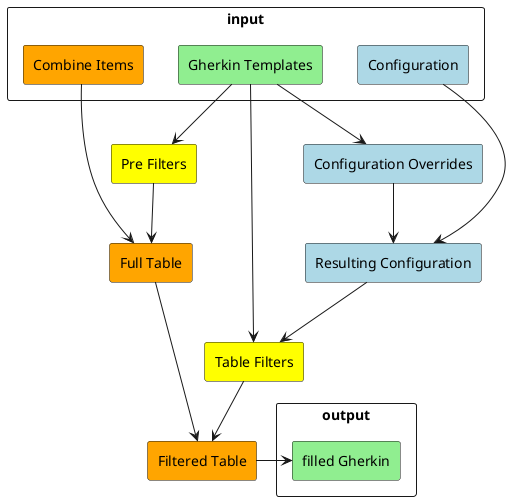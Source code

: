 @startuml
rectangle "input" as input {
  rectangle "Combine Items" as items #orange
  rectangle "Gherkin Templates" as templates #lightgreen
  rectangle "Configuration" as defaultConfig #lightblue
}
rectangle "Configuration Overrides" as configOverrides #lightblue
rectangle "Resulting Configuration" as resultingConfig #lightblue
rectangle "Table Filters" as tableFilters #yellow
rectangle "Pre Filters" as preFilters #yellow
rectangle "Full Table" as fullTable #orange
rectangle "Filtered Table" as filteredTable #orange
rectangle "output" as output {
rectangle "filled Gherkin" as gherkin #lightgreen
}
templates --> configOverrides
templates --> preFilters
templates --> tableFilters
configOverrides --> resultingConfig
defaultConfig --> resultingConfig
resultingConfig --> tableFilters
preFilters --> fullTable
items --> fullTable
fullTable --> filteredTable
tableFilters --> filteredTable
filteredTable -> gherkin

@enduml